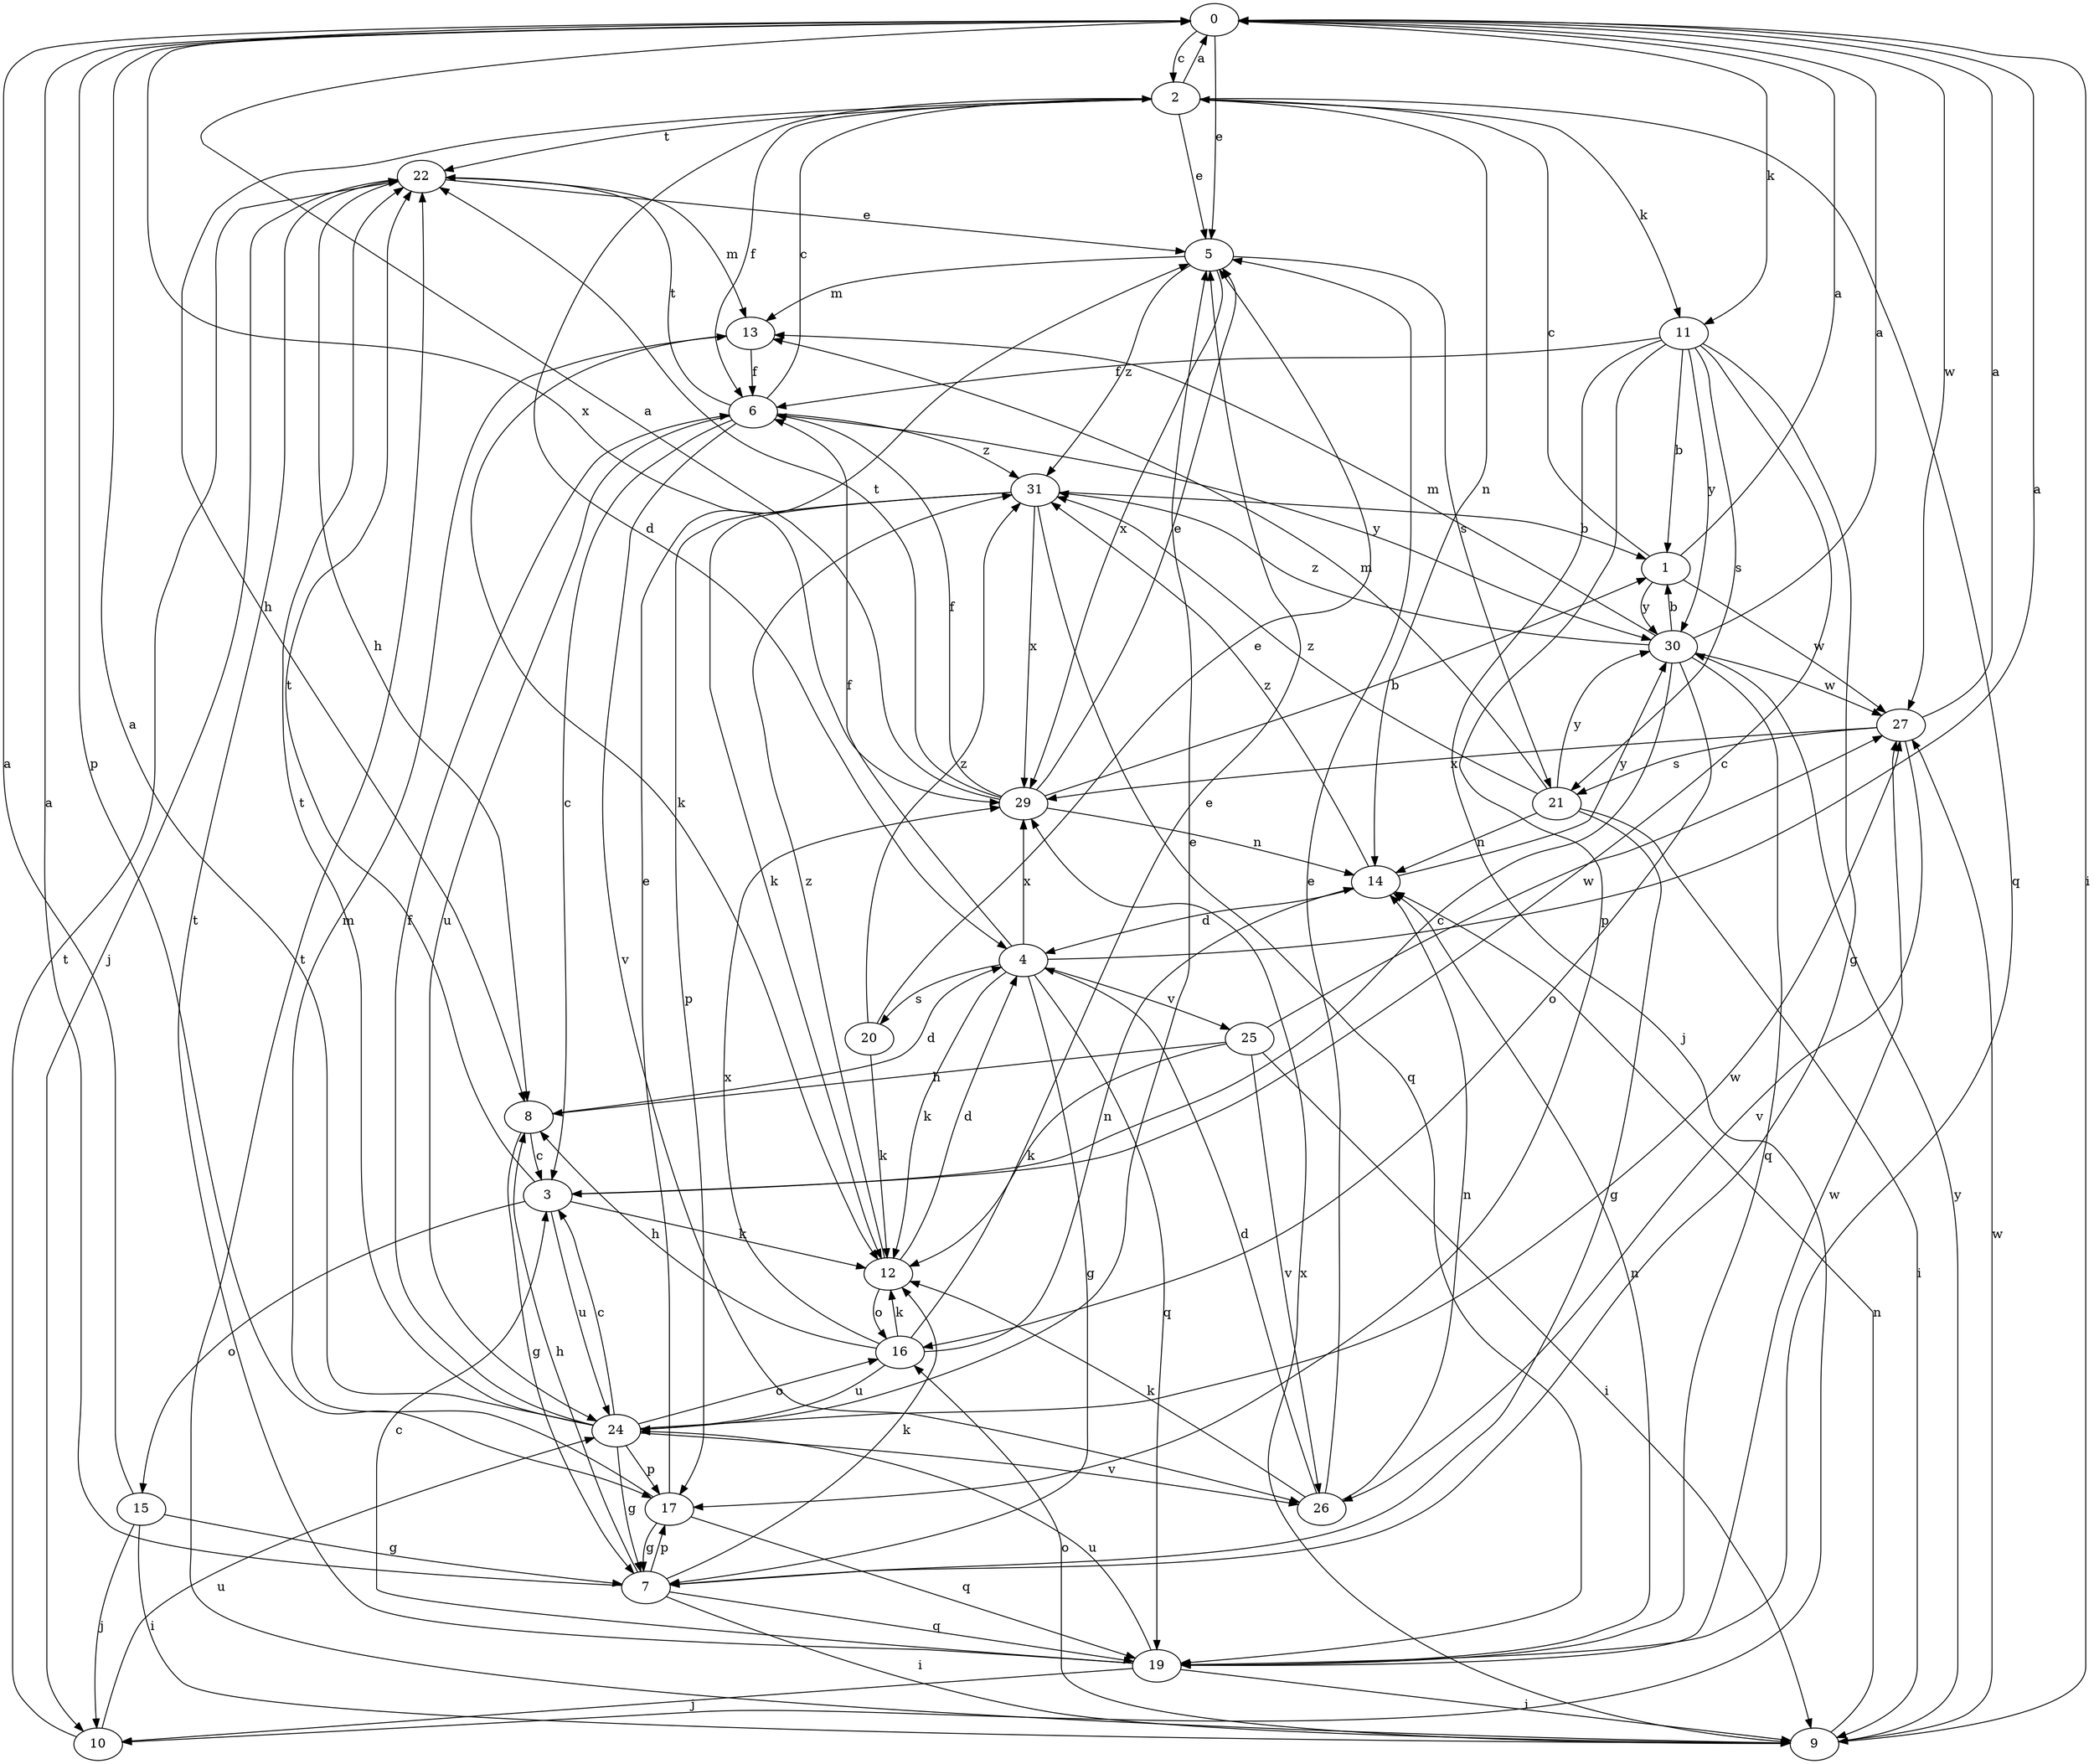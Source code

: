 strict digraph  {
0;
1;
2;
3;
4;
5;
6;
7;
8;
9;
10;
11;
12;
13;
14;
15;
16;
17;
19;
20;
21;
22;
24;
25;
26;
27;
29;
30;
31;
0 -> 2  [label=c];
0 -> 5  [label=e];
0 -> 9  [label=i];
0 -> 11  [label=k];
0 -> 17  [label=p];
0 -> 27  [label=w];
0 -> 29  [label=x];
1 -> 0  [label=a];
1 -> 2  [label=c];
1 -> 27  [label=w];
1 -> 30  [label=y];
2 -> 0  [label=a];
2 -> 4  [label=d];
2 -> 5  [label=e];
2 -> 6  [label=f];
2 -> 8  [label=h];
2 -> 11  [label=k];
2 -> 14  [label=n];
2 -> 19  [label=q];
2 -> 22  [label=t];
3 -> 12  [label=k];
3 -> 15  [label=o];
3 -> 22  [label=t];
3 -> 24  [label=u];
4 -> 0  [label=a];
4 -> 6  [label=f];
4 -> 7  [label=g];
4 -> 12  [label=k];
4 -> 19  [label=q];
4 -> 20  [label=s];
4 -> 25  [label=v];
4 -> 29  [label=x];
5 -> 13  [label=m];
5 -> 21  [label=s];
5 -> 29  [label=x];
5 -> 31  [label=z];
6 -> 2  [label=c];
6 -> 3  [label=c];
6 -> 22  [label=t];
6 -> 24  [label=u];
6 -> 26  [label=v];
6 -> 30  [label=y];
6 -> 31  [label=z];
7 -> 0  [label=a];
7 -> 8  [label=h];
7 -> 9  [label=i];
7 -> 12  [label=k];
7 -> 17  [label=p];
7 -> 19  [label=q];
8 -> 3  [label=c];
8 -> 4  [label=d];
8 -> 7  [label=g];
9 -> 14  [label=n];
9 -> 16  [label=o];
9 -> 22  [label=t];
9 -> 27  [label=w];
9 -> 29  [label=x];
9 -> 30  [label=y];
10 -> 22  [label=t];
10 -> 24  [label=u];
11 -> 1  [label=b];
11 -> 3  [label=c];
11 -> 6  [label=f];
11 -> 7  [label=g];
11 -> 10  [label=j];
11 -> 17  [label=p];
11 -> 21  [label=s];
11 -> 30  [label=y];
12 -> 4  [label=d];
12 -> 16  [label=o];
12 -> 31  [label=z];
13 -> 6  [label=f];
13 -> 12  [label=k];
14 -> 4  [label=d];
14 -> 30  [label=y];
14 -> 31  [label=z];
15 -> 0  [label=a];
15 -> 7  [label=g];
15 -> 9  [label=i];
15 -> 10  [label=j];
16 -> 5  [label=e];
16 -> 8  [label=h];
16 -> 12  [label=k];
16 -> 14  [label=n];
16 -> 24  [label=u];
16 -> 29  [label=x];
17 -> 5  [label=e];
17 -> 7  [label=g];
17 -> 13  [label=m];
17 -> 19  [label=q];
19 -> 3  [label=c];
19 -> 9  [label=i];
19 -> 10  [label=j];
19 -> 14  [label=n];
19 -> 22  [label=t];
19 -> 24  [label=u];
19 -> 27  [label=w];
20 -> 5  [label=e];
20 -> 12  [label=k];
20 -> 31  [label=z];
21 -> 7  [label=g];
21 -> 9  [label=i];
21 -> 13  [label=m];
21 -> 14  [label=n];
21 -> 30  [label=y];
21 -> 31  [label=z];
22 -> 5  [label=e];
22 -> 8  [label=h];
22 -> 10  [label=j];
22 -> 13  [label=m];
24 -> 0  [label=a];
24 -> 3  [label=c];
24 -> 5  [label=e];
24 -> 6  [label=f];
24 -> 7  [label=g];
24 -> 16  [label=o];
24 -> 17  [label=p];
24 -> 22  [label=t];
24 -> 26  [label=v];
24 -> 27  [label=w];
25 -> 8  [label=h];
25 -> 9  [label=i];
25 -> 12  [label=k];
25 -> 26  [label=v];
25 -> 27  [label=w];
26 -> 4  [label=d];
26 -> 5  [label=e];
26 -> 12  [label=k];
26 -> 14  [label=n];
27 -> 0  [label=a];
27 -> 21  [label=s];
27 -> 26  [label=v];
27 -> 29  [label=x];
29 -> 0  [label=a];
29 -> 1  [label=b];
29 -> 5  [label=e];
29 -> 6  [label=f];
29 -> 14  [label=n];
29 -> 22  [label=t];
30 -> 0  [label=a];
30 -> 1  [label=b];
30 -> 3  [label=c];
30 -> 13  [label=m];
30 -> 16  [label=o];
30 -> 19  [label=q];
30 -> 27  [label=w];
30 -> 31  [label=z];
31 -> 1  [label=b];
31 -> 12  [label=k];
31 -> 17  [label=p];
31 -> 19  [label=q];
31 -> 29  [label=x];
}
